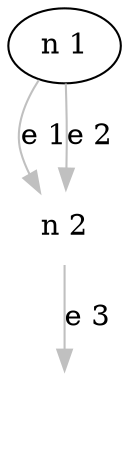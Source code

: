 digraph Perl
{
graph [ rankdir="TB" ]
node [ shape="oval" ]
edge [ color="grey" ]
"node" [ label="n 1" ]
"" [ color="invis" label="n 2" ]
"dummy.suffix.node" [ color="invis" label="" ]
"node" -> "" [ label="e 1" ]
"node" -> "" [ label="e 2" ]
"" -> "dummy.suffix.node" [ label="e 3" ]
}
